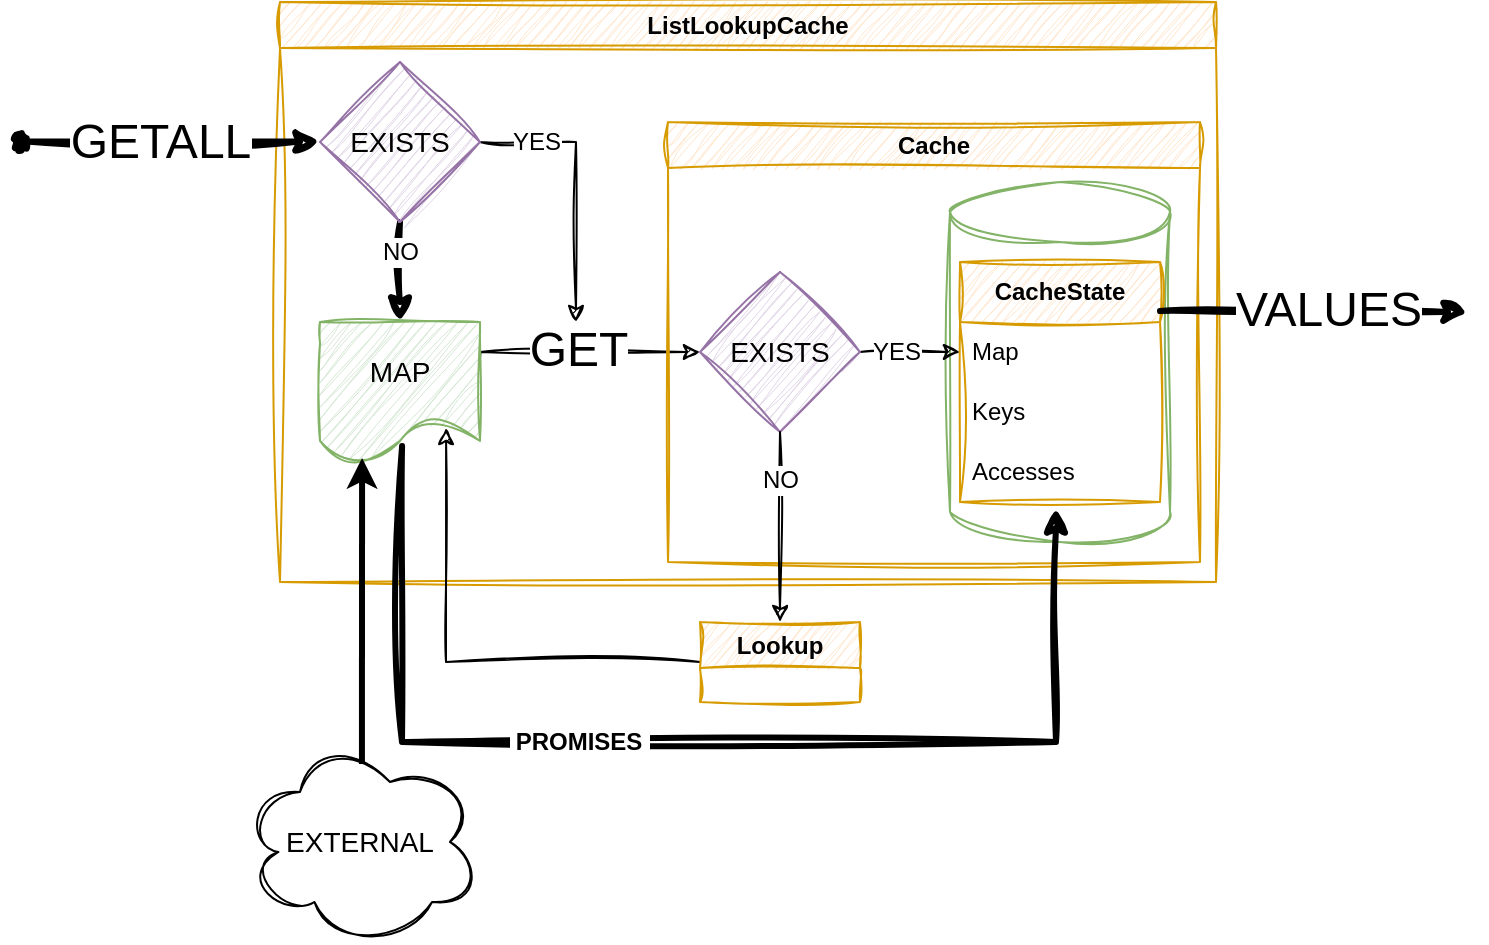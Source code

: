 <mxfile version="22.1.16" type="github">
  <diagram id="prtHgNgQTEPvFCAcTncT" name="Page-1">
    <mxGraphModel dx="684" dy="325" grid="1" gridSize="10" guides="1" tooltips="1" connect="1" arrows="1" fold="1" page="1" pageScale="1" pageWidth="827" pageHeight="1169" math="0" shadow="0">
      <root>
        <mxCell id="0" />
        <mxCell id="1" parent="0" />
        <mxCell id="WvfnBEPjAD18mNaexyHV-153" value="ListLookupCache" style="swimlane;whiteSpace=wrap;html=1;fillColor=#ffe6cc;strokeColor=#d79b00;sketch=1;curveFitting=1;jiggle=2;" parent="1" vertex="1">
          <mxGeometry x="192" y="20" width="468" height="290" as="geometry" />
        </mxCell>
        <mxCell id="WvfnBEPjAD18mNaexyHV-169" style="edgeStyle=orthogonalEdgeStyle;rounded=0;orthogonalLoop=1;jettySize=auto;html=1;entryX=0;entryY=0.5;entryDx=0;entryDy=0;exitX=1;exitY=0.25;exitDx=0;exitDy=0;sketch=1;curveFitting=1;jiggle=2;" parent="WvfnBEPjAD18mNaexyHV-153" source="WvfnBEPjAD18mNaexyHV-175" target="WvfnBEPjAD18mNaexyHV-184" edge="1">
          <mxGeometry relative="1" as="geometry">
            <mxPoint x="-130" y="280" as="sourcePoint" />
            <Array as="points">
              <mxPoint x="100" y="175" />
            </Array>
            <mxPoint x="200" y="195" as="targetPoint" />
          </mxGeometry>
        </mxCell>
        <mxCell id="WvfnBEPjAD18mNaexyHV-170" value="GET" style="edgeLabel;html=1;align=center;verticalAlign=middle;resizable=0;points=[];fontSize=24;labelBackgroundColor=default;" parent="WvfnBEPjAD18mNaexyHV-169" vertex="1" connectable="0">
          <mxGeometry x="0.467" relative="1" as="geometry">
            <mxPoint x="-31" y="-1" as="offset" />
          </mxGeometry>
        </mxCell>
        <mxCell id="WvfnBEPjAD18mNaexyHV-171" value="NO" style="edgeStyle=orthogonalEdgeStyle;rounded=0;orthogonalLoop=1;jettySize=auto;html=1;exitX=0.5;exitY=1;exitDx=0;exitDy=0;entryX=0.5;entryY=0;entryDx=0;entryDy=0;strokeWidth=3;fontSize=12;sketch=1;curveFitting=1;jiggle=2;" parent="WvfnBEPjAD18mNaexyHV-153" source="WvfnBEPjAD18mNaexyHV-172" target="WvfnBEPjAD18mNaexyHV-175" edge="1">
          <mxGeometry x="-0.429" relative="1" as="geometry">
            <mxPoint x="60" y="90" as="sourcePoint" />
            <mxPoint as="offset" />
          </mxGeometry>
        </mxCell>
        <mxCell id="WvfnBEPjAD18mNaexyHV-188" style="edgeStyle=orthogonalEdgeStyle;rounded=0;orthogonalLoop=1;jettySize=auto;html=1;exitX=1;exitY=0.5;exitDx=0;exitDy=0;sketch=1;curveFitting=1;jiggle=2;endArrow=classic;endFill=1;" parent="WvfnBEPjAD18mNaexyHV-153" source="WvfnBEPjAD18mNaexyHV-172" edge="1">
          <mxGeometry relative="1" as="geometry">
            <Array as="points">
              <mxPoint x="148" y="70" />
            </Array>
            <mxPoint x="148" y="160" as="targetPoint" />
          </mxGeometry>
        </mxCell>
        <mxCell id="WvfnBEPjAD18mNaexyHV-189" value="YES" style="edgeLabel;html=1;align=center;verticalAlign=middle;resizable=0;points=[];fontSize=12;" parent="WvfnBEPjAD18mNaexyHV-188" vertex="1" connectable="0">
          <mxGeometry x="-0.752" relative="1" as="geometry">
            <mxPoint x="11" as="offset" />
          </mxGeometry>
        </mxCell>
        <mxCell id="WvfnBEPjAD18mNaexyHV-172" value="EXISTS" style="rhombus;whiteSpace=wrap;html=1;fontSize=14;sketch=1;curveFitting=1;jiggle=2;fillColor=#e1d5e7;strokeColor=#9673a6;" parent="WvfnBEPjAD18mNaexyHV-153" vertex="1">
          <mxGeometry x="20" y="30" width="80" height="80" as="geometry" />
        </mxCell>
        <mxCell id="WvfnBEPjAD18mNaexyHV-175" value="MAP" style="shape=document;whiteSpace=wrap;html=1;boundedLbl=1;sketch=1;curveFitting=1;jiggle=2;fillColor=#d5e8d4;strokeColor=#82b366;fontSize=14;" parent="WvfnBEPjAD18mNaexyHV-153" vertex="1">
          <mxGeometry x="20" y="160" width="80" height="70" as="geometry" />
        </mxCell>
        <mxCell id="WvfnBEPjAD18mNaexyHV-178" value="Cache" style="swimlane;whiteSpace=wrap;html=1;fillColor=#ffe6cc;strokeColor=#d79b00;sketch=1;curveFitting=1;jiggle=2;" parent="WvfnBEPjAD18mNaexyHV-153" vertex="1">
          <mxGeometry x="194" y="60" width="266" height="220" as="geometry" />
        </mxCell>
        <mxCell id="_DWQFKNEUui1s_jFMnWs-2" value="" style="shape=cylinder3;whiteSpace=wrap;html=1;boundedLbl=1;backgroundOutline=1;size=15;sketch=1;curveFitting=1;jiggle=2;fillColor=none;strokeColor=#82b366;shadow=0;fillStyle=auto;gradientColor=none;" vertex="1" parent="WvfnBEPjAD18mNaexyHV-178">
          <mxGeometry x="141" y="30" width="110" height="180" as="geometry" />
        </mxCell>
        <mxCell id="WvfnBEPjAD18mNaexyHV-179" value="CacheState" style="swimlane;fontStyle=1;childLayout=stackLayout;horizontal=1;startSize=30;horizontalStack=0;resizeParent=1;resizeParentMax=0;resizeLast=0;collapsible=1;marginBottom=0;whiteSpace=wrap;html=1;fillColor=#ffe6cc;strokeColor=#d79b00;sketch=1;curveFitting=1;jiggle=2;" parent="WvfnBEPjAD18mNaexyHV-178" vertex="1">
          <mxGeometry x="146" y="70" width="100" height="120" as="geometry" />
        </mxCell>
        <mxCell id="WvfnBEPjAD18mNaexyHV-180" value="Map" style="text;strokeColor=none;fillColor=none;align=left;verticalAlign=middle;spacingLeft=4;spacingRight=4;overflow=hidden;points=[[0,0.5],[1,0.5]];portConstraint=eastwest;rotatable=0;whiteSpace=wrap;html=1;" parent="WvfnBEPjAD18mNaexyHV-179" vertex="1">
          <mxGeometry y="30" width="100" height="30" as="geometry" />
        </mxCell>
        <mxCell id="WvfnBEPjAD18mNaexyHV-181" value="Keys" style="text;strokeColor=none;fillColor=none;align=left;verticalAlign=middle;spacingLeft=4;spacingRight=4;overflow=hidden;points=[[0,0.5],[1,0.5]];portConstraint=eastwest;rotatable=0;whiteSpace=wrap;html=1;" parent="WvfnBEPjAD18mNaexyHV-179" vertex="1">
          <mxGeometry y="60" width="100" height="30" as="geometry" />
        </mxCell>
        <mxCell id="WvfnBEPjAD18mNaexyHV-182" value="Accesses" style="text;strokeColor=none;fillColor=none;align=left;verticalAlign=middle;spacingLeft=4;spacingRight=4;overflow=hidden;points=[[0,0.5],[1,0.5]];portConstraint=eastwest;rotatable=0;whiteSpace=wrap;html=1;" parent="WvfnBEPjAD18mNaexyHV-179" vertex="1">
          <mxGeometry y="90" width="100" height="30" as="geometry" />
        </mxCell>
        <mxCell id="WvfnBEPjAD18mNaexyHV-183" value="YES" style="edgeStyle=orthogonalEdgeStyle;rounded=0;orthogonalLoop=1;jettySize=auto;html=1;entryX=0;entryY=0.5;entryDx=0;entryDy=0;fontSize=12;sketch=1;curveFitting=1;jiggle=2;" parent="WvfnBEPjAD18mNaexyHV-178" source="WvfnBEPjAD18mNaexyHV-184" target="WvfnBEPjAD18mNaexyHV-180" edge="1">
          <mxGeometry x="-0.28" relative="1" as="geometry">
            <mxPoint as="offset" />
          </mxGeometry>
        </mxCell>
        <mxCell id="WvfnBEPjAD18mNaexyHV-184" value="EXISTS" style="rhombus;whiteSpace=wrap;html=1;fontSize=14;sketch=1;curveFitting=1;jiggle=2;fillColor=#e1d5e7;strokeColor=#9673a6;" parent="WvfnBEPjAD18mNaexyHV-178" vertex="1">
          <mxGeometry x="16" y="75" width="80" height="80" as="geometry" />
        </mxCell>
        <mxCell id="8dNhH_ZkhWHeMuGV6AHv-1" style="edgeStyle=orthogonalEdgeStyle;rounded=0;orthogonalLoop=1;jettySize=auto;html=1;strokeWidth=3;sketch=1;curveFitting=1;jiggle=2;" parent="WvfnBEPjAD18mNaexyHV-178" edge="1">
          <mxGeometry relative="1" as="geometry">
            <mxPoint x="246" y="94.5" as="sourcePoint" />
            <Array as="points">
              <mxPoint x="306" y="94.5" />
            </Array>
            <mxPoint x="400" y="95" as="targetPoint" />
          </mxGeometry>
        </mxCell>
        <mxCell id="8dNhH_ZkhWHeMuGV6AHv-2" value="VALUES" style="edgeLabel;html=1;align=center;verticalAlign=middle;resizable=0;points=[];fontSize=24;labelBackgroundColor=default;" parent="8dNhH_ZkhWHeMuGV6AHv-1" vertex="1" connectable="0">
          <mxGeometry x="0.467" relative="1" as="geometry">
            <mxPoint x="-29" y="-1" as="offset" />
          </mxGeometry>
        </mxCell>
        <mxCell id="WvfnBEPjAD18mNaexyHV-185" value="" style="edgeStyle=orthogonalEdgeStyle;rounded=0;orthogonalLoop=1;jettySize=auto;html=1;exitX=0.513;exitY=0.886;exitDx=0;exitDy=0;exitPerimeter=0;strokeWidth=3;sketch=1;curveFitting=1;jiggle=2;entryX=0.48;entryY=1.1;entryDx=0;entryDy=0;entryPerimeter=0;" parent="WvfnBEPjAD18mNaexyHV-153" source="WvfnBEPjAD18mNaexyHV-175" target="WvfnBEPjAD18mNaexyHV-182" edge="1">
          <mxGeometry relative="1" as="geometry">
            <mxPoint x="314" y="185" as="sourcePoint" />
            <mxPoint x="388" y="273" as="targetPoint" />
            <Array as="points">
              <mxPoint x="61" y="370" />
              <mxPoint x="388" y="370" />
            </Array>
          </mxGeometry>
        </mxCell>
        <mxCell id="WvfnBEPjAD18mNaexyHV-186" value="&amp;nbsp;PROMISES&amp;nbsp; " style="edgeLabel;html=1;align=center;verticalAlign=middle;resizable=0;points=[];fontStyle=1;fontSize=12;labelBackgroundColor=default;" parent="WvfnBEPjAD18mNaexyHV-185" vertex="1" connectable="0">
          <mxGeometry x="-0.293" relative="1" as="geometry">
            <mxPoint x="26" as="offset" />
          </mxGeometry>
        </mxCell>
        <mxCell id="WvfnBEPjAD18mNaexyHV-190" style="edgeStyle=orthogonalEdgeStyle;rounded=0;orthogonalLoop=1;jettySize=auto;html=1;exitX=0;exitY=0.5;exitDx=0;exitDy=0;entryX=0.788;entryY=0.757;entryDx=0;entryDy=0;entryPerimeter=0;sketch=1;curveFitting=1;jiggle=2;" parent="1" source="WvfnBEPjAD18mNaexyHV-187" target="WvfnBEPjAD18mNaexyHV-175" edge="1">
          <mxGeometry relative="1" as="geometry" />
        </mxCell>
        <mxCell id="WvfnBEPjAD18mNaexyHV-187" value="Lookup" style="swimlane;whiteSpace=wrap;html=1;fillColor=#ffe6cc;strokeColor=#d79b00;sketch=1;curveFitting=1;jiggle=2;" parent="1" vertex="1">
          <mxGeometry x="402" y="330" width="80" height="40" as="geometry" />
        </mxCell>
        <mxCell id="WvfnBEPjAD18mNaexyHV-176" value="" style="edgeStyle=orthogonalEdgeStyle;rounded=0;orthogonalLoop=1;jettySize=auto;html=1;entryX=0.5;entryY=0;entryDx=0;entryDy=0;exitX=0.5;exitY=1;exitDx=0;exitDy=0;sketch=1;curveFitting=1;jiggle=2;" parent="1" source="WvfnBEPjAD18mNaexyHV-184" target="WvfnBEPjAD18mNaexyHV-187" edge="1">
          <mxGeometry relative="1" as="geometry">
            <mxPoint x="446" y="375" as="targetPoint" />
            <Array as="points" />
            <mxPoint x="446" y="270" as="sourcePoint" />
          </mxGeometry>
        </mxCell>
        <mxCell id="WvfnBEPjAD18mNaexyHV-177" value="NO" style="edgeLabel;html=1;align=center;verticalAlign=middle;resizable=0;points=[];fontSize=12;" parent="WvfnBEPjAD18mNaexyHV-176" vertex="1" connectable="0">
          <mxGeometry x="-0.719" y="-2" relative="1" as="geometry">
            <mxPoint x="2" y="10" as="offset" />
          </mxGeometry>
        </mxCell>
        <mxCell id="WvfnBEPjAD18mNaexyHV-194" style="edgeStyle=orthogonalEdgeStyle;rounded=0;orthogonalLoop=1;jettySize=auto;html=1;exitX=0.508;exitY=0.11;exitDx=0;exitDy=0;exitPerimeter=0;entryX=0.263;entryY=0.971;entryDx=0;entryDy=0;entryPerimeter=0;strokeWidth=3;" parent="1" source="WvfnBEPjAD18mNaexyHV-193" target="WvfnBEPjAD18mNaexyHV-175" edge="1">
          <mxGeometry relative="1" as="geometry" />
        </mxCell>
        <mxCell id="WvfnBEPjAD18mNaexyHV-193" value="EXTERNAL" style="ellipse;shape=cloud;whiteSpace=wrap;html=1;fontSize=14;sketch=1;curveFitting=1;jiggle=2;" parent="1" vertex="1">
          <mxGeometry x="172" y="390" width="120" height="100" as="geometry" />
        </mxCell>
        <mxCell id="WvfnBEPjAD18mNaexyHV-165" style="edgeStyle=orthogonalEdgeStyle;rounded=0;orthogonalLoop=1;jettySize=auto;html=1;entryX=0;entryY=0.5;entryDx=0;entryDy=0;strokeWidth=3;sketch=1;curveFitting=1;jiggle=2;startArrow=oval;startFill=0;" parent="1" edge="1">
          <mxGeometry relative="1" as="geometry">
            <mxPoint x="62" y="89.75" as="sourcePoint" />
            <Array as="points">
              <mxPoint x="62" y="89.75" />
            </Array>
            <mxPoint x="212" y="89.75" as="targetPoint" />
          </mxGeometry>
        </mxCell>
        <mxCell id="WvfnBEPjAD18mNaexyHV-166" value="GETALL" style="edgeLabel;html=1;align=center;verticalAlign=middle;resizable=0;points=[];fontSize=24;labelBackgroundColor=default;" parent="WvfnBEPjAD18mNaexyHV-165" vertex="1" connectable="0">
          <mxGeometry x="0.467" relative="1" as="geometry">
            <mxPoint x="-40" as="offset" />
          </mxGeometry>
        </mxCell>
      </root>
    </mxGraphModel>
  </diagram>
</mxfile>
